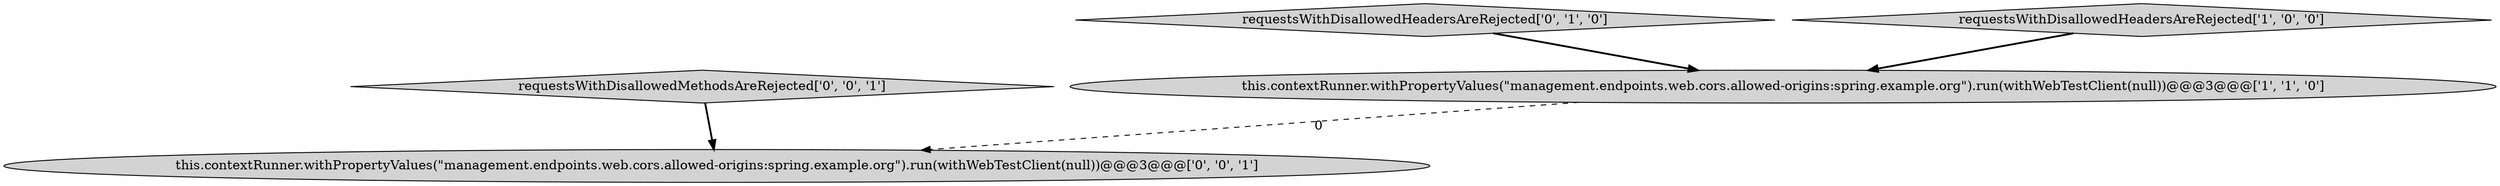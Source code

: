 digraph {
1 [style = filled, label = "this.contextRunner.withPropertyValues(\"management.endpoints.web.cors.allowed-origins:spring.example.org\").run(withWebTestClient(null))@@@3@@@['1', '1', '0']", fillcolor = lightgray, shape = ellipse image = "AAA0AAABBB1BBB"];
2 [style = filled, label = "requestsWithDisallowedHeadersAreRejected['0', '1', '0']", fillcolor = lightgray, shape = diamond image = "AAA0AAABBB2BBB"];
0 [style = filled, label = "requestsWithDisallowedHeadersAreRejected['1', '0', '0']", fillcolor = lightgray, shape = diamond image = "AAA0AAABBB1BBB"];
4 [style = filled, label = "requestsWithDisallowedMethodsAreRejected['0', '0', '1']", fillcolor = lightgray, shape = diamond image = "AAA0AAABBB3BBB"];
3 [style = filled, label = "this.contextRunner.withPropertyValues(\"management.endpoints.web.cors.allowed-origins:spring.example.org\").run(withWebTestClient(null))@@@3@@@['0', '0', '1']", fillcolor = lightgray, shape = ellipse image = "AAA0AAABBB3BBB"];
1->3 [style = dashed, label="0"];
4->3 [style = bold, label=""];
0->1 [style = bold, label=""];
2->1 [style = bold, label=""];
}
